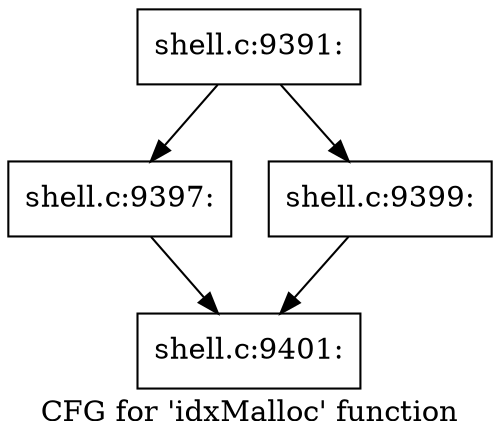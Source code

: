 digraph "CFG for 'idxMalloc' function" {
	label="CFG for 'idxMalloc' function";

	Node0x560276bea390 [shape=record,label="{shell.c:9391:}"];
	Node0x560276bea390 -> Node0x560276bec020;
	Node0x560276bea390 -> Node0x560276bec0c0;
	Node0x560276bec020 [shape=record,label="{shell.c:9397:}"];
	Node0x560276bec020 -> Node0x560276bec070;
	Node0x560276bec0c0 [shape=record,label="{shell.c:9399:}"];
	Node0x560276bec0c0 -> Node0x560276bec070;
	Node0x560276bec070 [shape=record,label="{shell.c:9401:}"];
}
